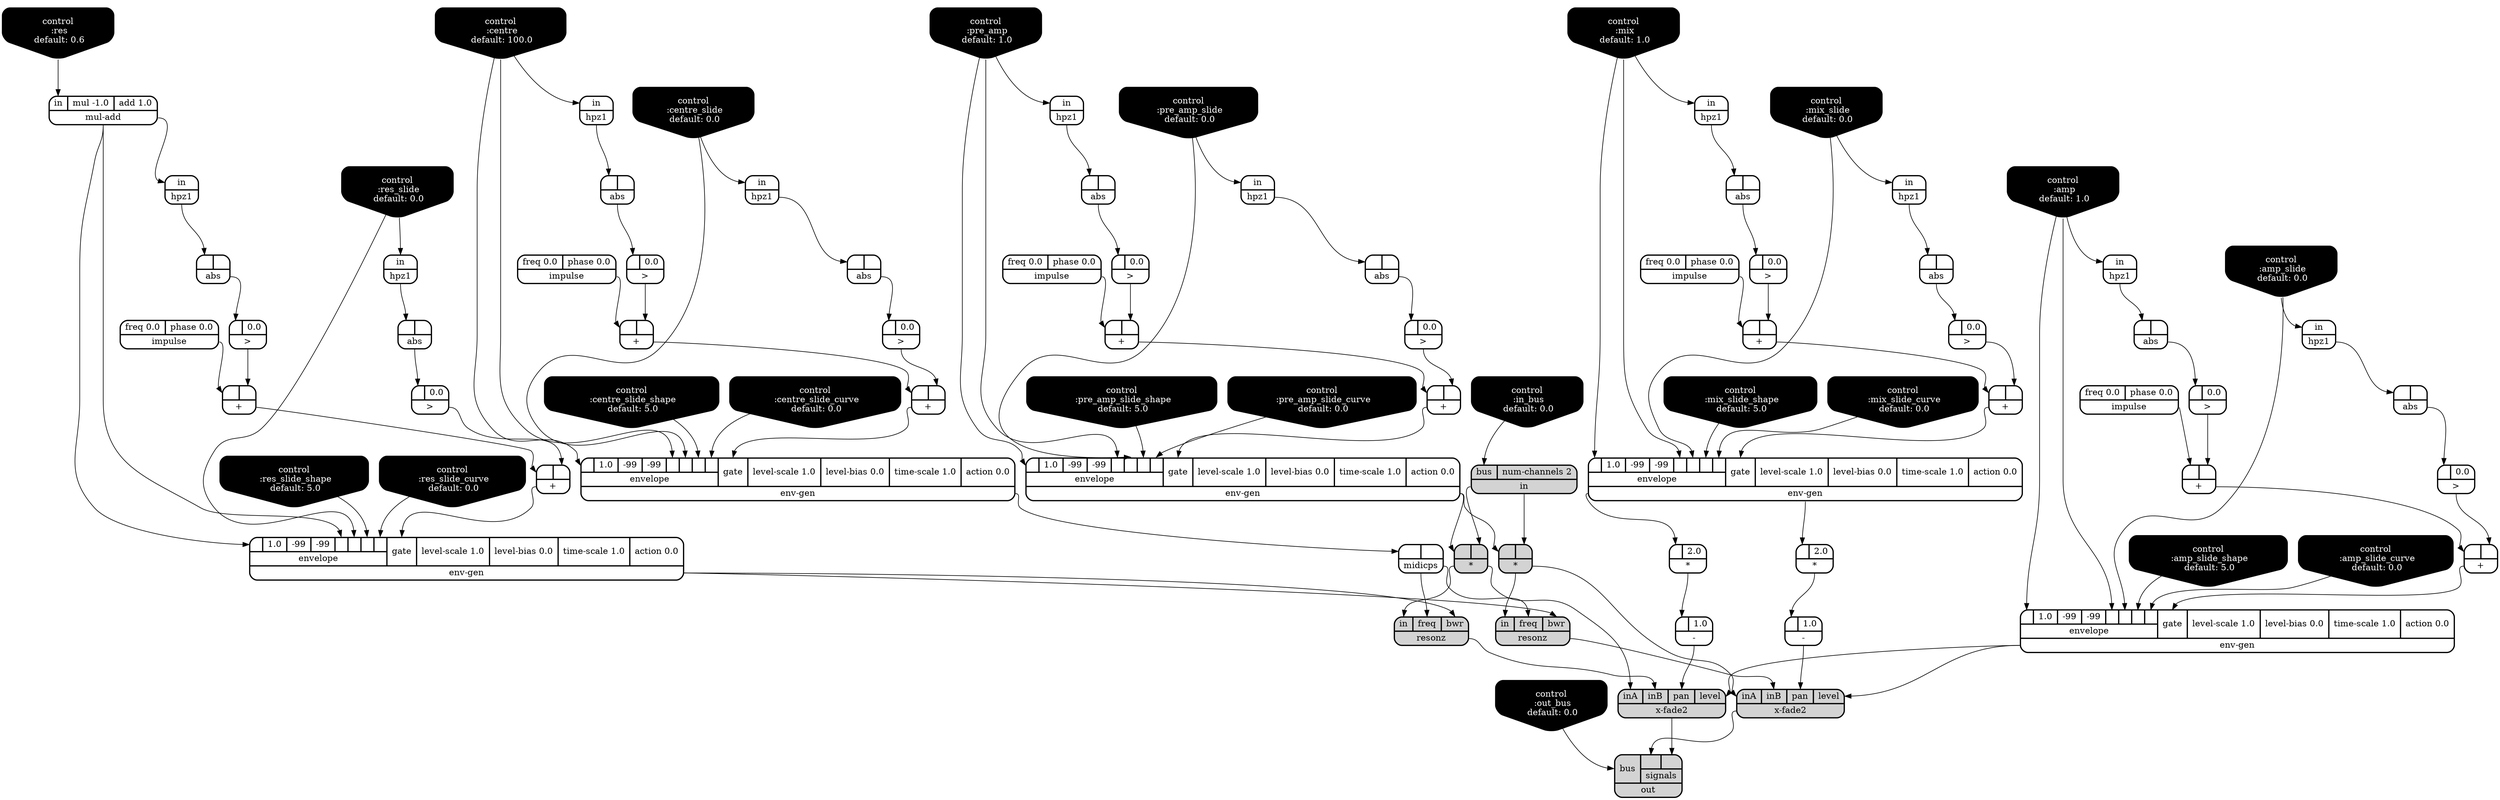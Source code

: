 digraph synthdef {
33 [label = "{{ <a> |<b> } |<__UG_NAME__>* }" style="filled, bold, rounded"  shape=record rankdir=LR];
67 [label = "{{ <a> |<b> 2.0} |<__UG_NAME__>* }" style="bold, rounded" shape=record rankdir=LR];
80 [label = "{{ <a> |<b> 2.0} |<__UG_NAME__>* }" style="bold, rounded" shape=record rankdir=LR];
82 [label = "{{ <a> |<b> } |<__UG_NAME__>* }" style="filled, bold, rounded"  shape=record rankdir=LR];
26 [label = "{{ <a> |<b> } |<__UG_NAME__>+ }" style="bold, rounded" shape=record rankdir=LR];
30 [label = "{{ <a> |<b> } |<__UG_NAME__>+ }" style="bold, rounded" shape=record rankdir=LR];
39 [label = "{{ <a> |<b> } |<__UG_NAME__>+ }" style="bold, rounded" shape=record rankdir=LR];
44 [label = "{{ <a> |<b> } |<__UG_NAME__>+ }" style="bold, rounded" shape=record rankdir=LR];
48 [label = "{{ <a> |<b> } |<__UG_NAME__>+ }" style="bold, rounded" shape=record rankdir=LR];
54 [label = "{{ <a> |<b> } |<__UG_NAME__>+ }" style="bold, rounded" shape=record rankdir=LR];
58 [label = "{{ <a> |<b> } |<__UG_NAME__>+ }" style="bold, rounded" shape=record rankdir=LR];
64 [label = "{{ <a> |<b> } |<__UG_NAME__>+ }" style="bold, rounded" shape=record rankdir=LR];
73 [label = "{{ <a> |<b> } |<__UG_NAME__>+ }" style="bold, rounded" shape=record rankdir=LR];
77 [label = "{{ <a> |<b> } |<__UG_NAME__>+ }" style="bold, rounded" shape=record rankdir=LR];
68 [label = "{{ <a> |<b> 1.0} |<__UG_NAME__>- }" style="bold, rounded" shape=record rankdir=LR];
81 [label = "{{ <a> |<b> 1.0} |<__UG_NAME__>- }" style="bold, rounded" shape=record rankdir=LR];
25 [label = "{{ <a> |<b> 0.0} |<__UG_NAME__>\> }" style="bold, rounded" shape=record rankdir=LR];
29 [label = "{{ <a> |<b> 0.0} |<__UG_NAME__>\> }" style="bold, rounded" shape=record rankdir=LR];
38 [label = "{{ <a> |<b> 0.0} |<__UG_NAME__>\> }" style="bold, rounded" shape=record rankdir=LR];
43 [label = "{{ <a> |<b> 0.0} |<__UG_NAME__>\> }" style="bold, rounded" shape=record rankdir=LR];
47 [label = "{{ <a> |<b> 0.0} |<__UG_NAME__>\> }" style="bold, rounded" shape=record rankdir=LR];
53 [label = "{{ <a> |<b> 0.0} |<__UG_NAME__>\> }" style="bold, rounded" shape=record rankdir=LR];
57 [label = "{{ <a> |<b> 0.0} |<__UG_NAME__>\> }" style="bold, rounded" shape=record rankdir=LR];
63 [label = "{{ <a> |<b> 0.0} |<__UG_NAME__>\> }" style="bold, rounded" shape=record rankdir=LR];
72 [label = "{{ <a> |<b> 0.0} |<__UG_NAME__>\> }" style="bold, rounded" shape=record rankdir=LR];
76 [label = "{{ <a> |<b> 0.0} |<__UG_NAME__>\> }" style="bold, rounded" shape=record rankdir=LR];
24 [label = "{{ <a> |<b> } |<__UG_NAME__>abs }" style="bold, rounded" shape=record rankdir=LR];
28 [label = "{{ <a> |<b> } |<__UG_NAME__>abs }" style="bold, rounded" shape=record rankdir=LR];
37 [label = "{{ <a> |<b> } |<__UG_NAME__>abs }" style="bold, rounded" shape=record rankdir=LR];
42 [label = "{{ <a> |<b> } |<__UG_NAME__>abs }" style="bold, rounded" shape=record rankdir=LR];
46 [label = "{{ <a> |<b> } |<__UG_NAME__>abs }" style="bold, rounded" shape=record rankdir=LR];
52 [label = "{{ <a> |<b> } |<__UG_NAME__>abs }" style="bold, rounded" shape=record rankdir=LR];
56 [label = "{{ <a> |<b> } |<__UG_NAME__>abs }" style="bold, rounded" shape=record rankdir=LR];
62 [label = "{{ <a> |<b> } |<__UG_NAME__>abs }" style="bold, rounded" shape=record rankdir=LR];
71 [label = "{{ <a> |<b> } |<__UG_NAME__>abs }" style="bold, rounded" shape=record rankdir=LR];
75 [label = "{{ <a> |<b> } |<__UG_NAME__>abs }" style="bold, rounded" shape=record rankdir=LR];
0 [label = "control
 :amp
 default: 1.0" shape=invhouse style="rounded, filled, bold" fillcolor=black fontcolor=white ]; 
1 [label = "control
 :amp_slide
 default: 0.0" shape=invhouse style="rounded, filled, bold" fillcolor=black fontcolor=white ]; 
2 [label = "control
 :amp_slide_shape
 default: 5.0" shape=invhouse style="rounded, filled, bold" fillcolor=black fontcolor=white ]; 
3 [label = "control
 :amp_slide_curve
 default: 0.0" shape=invhouse style="rounded, filled, bold" fillcolor=black fontcolor=white ]; 
4 [label = "control
 :mix
 default: 1.0" shape=invhouse style="rounded, filled, bold" fillcolor=black fontcolor=white ]; 
5 [label = "control
 :mix_slide
 default: 0.0" shape=invhouse style="rounded, filled, bold" fillcolor=black fontcolor=white ]; 
6 [label = "control
 :mix_slide_shape
 default: 5.0" shape=invhouse style="rounded, filled, bold" fillcolor=black fontcolor=white ]; 
7 [label = "control
 :mix_slide_curve
 default: 0.0" shape=invhouse style="rounded, filled, bold" fillcolor=black fontcolor=white ]; 
8 [label = "control
 :pre_amp
 default: 1.0" shape=invhouse style="rounded, filled, bold" fillcolor=black fontcolor=white ]; 
9 [label = "control
 :pre_amp_slide
 default: 0.0" shape=invhouse style="rounded, filled, bold" fillcolor=black fontcolor=white ]; 
10 [label = "control
 :pre_amp_slide_shape
 default: 5.0" shape=invhouse style="rounded, filled, bold" fillcolor=black fontcolor=white ]; 
11 [label = "control
 :pre_amp_slide_curve
 default: 0.0" shape=invhouse style="rounded, filled, bold" fillcolor=black fontcolor=white ]; 
12 [label = "control
 :centre
 default: 100.0" shape=invhouse style="rounded, filled, bold" fillcolor=black fontcolor=white ]; 
13 [label = "control
 :centre_slide
 default: 0.0" shape=invhouse style="rounded, filled, bold" fillcolor=black fontcolor=white ]; 
14 [label = "control
 :centre_slide_shape
 default: 5.0" shape=invhouse style="rounded, filled, bold" fillcolor=black fontcolor=white ]; 
15 [label = "control
 :centre_slide_curve
 default: 0.0" shape=invhouse style="rounded, filled, bold" fillcolor=black fontcolor=white ]; 
16 [label = "control
 :res
 default: 0.6" shape=invhouse style="rounded, filled, bold" fillcolor=black fontcolor=white ]; 
17 [label = "control
 :res_slide
 default: 0.0" shape=invhouse style="rounded, filled, bold" fillcolor=black fontcolor=white ]; 
18 [label = "control
 :res_slide_shape
 default: 5.0" shape=invhouse style="rounded, filled, bold" fillcolor=black fontcolor=white ]; 
19 [label = "control
 :res_slide_curve
 default: 0.0" shape=invhouse style="rounded, filled, bold" fillcolor=black fontcolor=white ]; 
20 [label = "control
 :in_bus
 default: 0.0" shape=invhouse style="rounded, filled, bold" fillcolor=black fontcolor=white ]; 
21 [label = "control
 :out_bus
 default: 0.0" shape=invhouse style="rounded, filled, bold" fillcolor=black fontcolor=white ]; 
31 [label = "{{ {{<envelope___control___0>|1.0|-99|-99|<envelope___control___4>|<envelope___control___5>|<envelope___control___6>|<envelope___control___7>}|envelope}|<gate> gate|<level____scale> level-scale 1.0|<level____bias> level-bias 0.0|<time____scale> time-scale 1.0|<action> action 0.0} |<__UG_NAME__>env-gen }" style="bold, rounded" shape=record rankdir=LR];
49 [label = "{{ {{<envelope___control___0>|1.0|-99|-99|<envelope___control___4>|<envelope___control___5>|<envelope___control___6>|<envelope___control___7>}|envelope}|<gate> gate|<level____scale> level-scale 1.0|<level____bias> level-bias 0.0|<time____scale> time-scale 1.0|<action> action 0.0} |<__UG_NAME__>env-gen }" style="bold, rounded" shape=record rankdir=LR];
59 [label = "{{ {{<envelope___control___0>|1.0|-99|-99|<envelope___control___4>|<envelope___control___5>|<envelope___control___6>|<envelope___control___7>}|envelope}|<gate> gate|<level____scale> level-scale 1.0|<level____bias> level-bias 0.0|<time____scale> time-scale 1.0|<action> action 0.0} |<__UG_NAME__>env-gen }" style="bold, rounded" shape=record rankdir=LR];
65 [label = "{{ {{<envelope___mul____add___0>|1.0|-99|-99|<envelope___mul____add___4>|<envelope___control___5>|<envelope___control___6>|<envelope___control___7>}|envelope}|<gate> gate|<level____scale> level-scale 1.0|<level____bias> level-bias 0.0|<time____scale> time-scale 1.0|<action> action 0.0} |<__UG_NAME__>env-gen }" style="bold, rounded" shape=record rankdir=LR];
78 [label = "{{ {{<envelope___control___0>|1.0|-99|-99|<envelope___control___4>|<envelope___control___5>|<envelope___control___6>|<envelope___control___7>}|envelope}|<gate> gate|<level____scale> level-scale 1.0|<level____bias> level-bias 0.0|<time____scale> time-scale 1.0|<action> action 0.0} |<__UG_NAME__>env-gen }" style="bold, rounded" shape=record rankdir=LR];
23 [label = "{{ <in> in} |<__UG_NAME__>hpz1 }" style="bold, rounded" shape=record rankdir=LR];
27 [label = "{{ <in> in} |<__UG_NAME__>hpz1 }" style="bold, rounded" shape=record rankdir=LR];
36 [label = "{{ <in> in} |<__UG_NAME__>hpz1 }" style="bold, rounded" shape=record rankdir=LR];
41 [label = "{{ <in> in} |<__UG_NAME__>hpz1 }" style="bold, rounded" shape=record rankdir=LR];
45 [label = "{{ <in> in} |<__UG_NAME__>hpz1 }" style="bold, rounded" shape=record rankdir=LR];
51 [label = "{{ <in> in} |<__UG_NAME__>hpz1 }" style="bold, rounded" shape=record rankdir=LR];
55 [label = "{{ <in> in} |<__UG_NAME__>hpz1 }" style="bold, rounded" shape=record rankdir=LR];
61 [label = "{{ <in> in} |<__UG_NAME__>hpz1 }" style="bold, rounded" shape=record rankdir=LR];
70 [label = "{{ <in> in} |<__UG_NAME__>hpz1 }" style="bold, rounded" shape=record rankdir=LR];
74 [label = "{{ <in> in} |<__UG_NAME__>hpz1 }" style="bold, rounded" shape=record rankdir=LR];
22 [label = "{{ <freq> freq 0.0|<phase> phase 0.0} |<__UG_NAME__>impulse }" style="bold, rounded" shape=record rankdir=LR];
34 [label = "{{ <freq> freq 0.0|<phase> phase 0.0} |<__UG_NAME__>impulse }" style="bold, rounded" shape=record rankdir=LR];
40 [label = "{{ <freq> freq 0.0|<phase> phase 0.0} |<__UG_NAME__>impulse }" style="bold, rounded" shape=record rankdir=LR];
50 [label = "{{ <freq> freq 0.0|<phase> phase 0.0} |<__UG_NAME__>impulse }" style="bold, rounded" shape=record rankdir=LR];
69 [label = "{{ <freq> freq 0.0|<phase> phase 0.0} |<__UG_NAME__>impulse }" style="bold, rounded" shape=record rankdir=LR];
32 [label = "{{ <bus> bus|<num____channels> num-channels 2} |<__UG_NAME__>in }" style="filled, bold, rounded"  shape=record rankdir=LR];
60 [label = "{{ <a> |<b> } |<__UG_NAME__>midicps }" style="bold, rounded" shape=record rankdir=LR];
35 [label = "{{ <in> in|<mul> mul -1.0|<add> add 1.0} |<__UG_NAME__>mul-add }" style="bold, rounded" shape=record rankdir=LR];
85 [label = "{{ <bus> bus|{{<signals___x____fade2___0>|<signals___x____fade2___1>}|signals}} |<__UG_NAME__>out }" style="filled, bold, rounded"  shape=record rankdir=LR];
66 [label = "{{ <in> in|<freq> freq|<bwr> bwr} |<__UG_NAME__>resonz }" style="filled, bold, rounded"  shape=record rankdir=LR];
83 [label = "{{ <in> in|<freq> freq|<bwr> bwr} |<__UG_NAME__>resonz }" style="filled, bold, rounded"  shape=record rankdir=LR];
79 [label = "{{ <ina> inA|<inb> inB|<pan> pan|<level> level} |<__UG_NAME__>x-fade2 }" style="filled, bold, rounded"  shape=record rankdir=LR];
84 [label = "{{ <ina> inA|<inb> inB|<pan> pan|<level> level} |<__UG_NAME__>x-fade2 }" style="filled, bold, rounded"  shape=record rankdir=LR];

32:__UG_NAME__ -> 33:b ;
31:__UG_NAME__ -> 33:a ;
49:__UG_NAME__ -> 67:a ;
49:__UG_NAME__ -> 80:a ;
32:__UG_NAME__ -> 82:b ;
31:__UG_NAME__ -> 82:a ;
25:__UG_NAME__ -> 26:b ;
22:__UG_NAME__ -> 26:a ;
29:__UG_NAME__ -> 30:b ;
26:__UG_NAME__ -> 30:a ;
38:__UG_NAME__ -> 39:b ;
34:__UG_NAME__ -> 39:a ;
43:__UG_NAME__ -> 44:b ;
40:__UG_NAME__ -> 44:a ;
47:__UG_NAME__ -> 48:b ;
44:__UG_NAME__ -> 48:a ;
53:__UG_NAME__ -> 54:b ;
50:__UG_NAME__ -> 54:a ;
57:__UG_NAME__ -> 58:b ;
54:__UG_NAME__ -> 58:a ;
63:__UG_NAME__ -> 64:b ;
39:__UG_NAME__ -> 64:a ;
72:__UG_NAME__ -> 73:b ;
69:__UG_NAME__ -> 73:a ;
76:__UG_NAME__ -> 77:b ;
73:__UG_NAME__ -> 77:a ;
67:__UG_NAME__ -> 68:a ;
80:__UG_NAME__ -> 81:a ;
24:__UG_NAME__ -> 25:a ;
28:__UG_NAME__ -> 29:a ;
37:__UG_NAME__ -> 38:a ;
42:__UG_NAME__ -> 43:a ;
46:__UG_NAME__ -> 47:a ;
52:__UG_NAME__ -> 53:a ;
56:__UG_NAME__ -> 57:a ;
62:__UG_NAME__ -> 63:a ;
71:__UG_NAME__ -> 72:a ;
75:__UG_NAME__ -> 76:a ;
23:__UG_NAME__ -> 24:a ;
27:__UG_NAME__ -> 28:a ;
36:__UG_NAME__ -> 37:a ;
41:__UG_NAME__ -> 42:a ;
45:__UG_NAME__ -> 46:a ;
51:__UG_NAME__ -> 52:a ;
55:__UG_NAME__ -> 56:a ;
61:__UG_NAME__ -> 62:a ;
70:__UG_NAME__ -> 71:a ;
74:__UG_NAME__ -> 75:a ;
30:__UG_NAME__ -> 31:gate ;
8:__UG_NAME__ -> 31:envelope___control___0 ;
8:__UG_NAME__ -> 31:envelope___control___4 ;
9:__UG_NAME__ -> 31:envelope___control___5 ;
10:__UG_NAME__ -> 31:envelope___control___6 ;
11:__UG_NAME__ -> 31:envelope___control___7 ;
48:__UG_NAME__ -> 49:gate ;
4:__UG_NAME__ -> 49:envelope___control___0 ;
4:__UG_NAME__ -> 49:envelope___control___4 ;
5:__UG_NAME__ -> 49:envelope___control___5 ;
6:__UG_NAME__ -> 49:envelope___control___6 ;
7:__UG_NAME__ -> 49:envelope___control___7 ;
58:__UG_NAME__ -> 59:gate ;
12:__UG_NAME__ -> 59:envelope___control___0 ;
12:__UG_NAME__ -> 59:envelope___control___4 ;
13:__UG_NAME__ -> 59:envelope___control___5 ;
14:__UG_NAME__ -> 59:envelope___control___6 ;
15:__UG_NAME__ -> 59:envelope___control___7 ;
64:__UG_NAME__ -> 65:gate ;
35:__UG_NAME__ -> 65:envelope___mul____add___0 ;
35:__UG_NAME__ -> 65:envelope___mul____add___4 ;
17:__UG_NAME__ -> 65:envelope___control___5 ;
18:__UG_NAME__ -> 65:envelope___control___6 ;
19:__UG_NAME__ -> 65:envelope___control___7 ;
77:__UG_NAME__ -> 78:gate ;
0:__UG_NAME__ -> 78:envelope___control___0 ;
0:__UG_NAME__ -> 78:envelope___control___4 ;
1:__UG_NAME__ -> 78:envelope___control___5 ;
2:__UG_NAME__ -> 78:envelope___control___6 ;
3:__UG_NAME__ -> 78:envelope___control___7 ;
8:__UG_NAME__ -> 23:in ;
9:__UG_NAME__ -> 27:in ;
35:__UG_NAME__ -> 36:in ;
4:__UG_NAME__ -> 41:in ;
5:__UG_NAME__ -> 45:in ;
12:__UG_NAME__ -> 51:in ;
13:__UG_NAME__ -> 55:in ;
17:__UG_NAME__ -> 61:in ;
0:__UG_NAME__ -> 70:in ;
1:__UG_NAME__ -> 74:in ;
20:__UG_NAME__ -> 32:bus ;
59:__UG_NAME__ -> 60:a ;
16:__UG_NAME__ -> 35:in ;
84:__UG_NAME__ -> 85:signals___x____fade2___0 ;
79:__UG_NAME__ -> 85:signals___x____fade2___1 ;
21:__UG_NAME__ -> 85:bus ;
65:__UG_NAME__ -> 66:bwr ;
60:__UG_NAME__ -> 66:freq ;
33:__UG_NAME__ -> 66:in ;
65:__UG_NAME__ -> 83:bwr ;
60:__UG_NAME__ -> 83:freq ;
82:__UG_NAME__ -> 83:in ;
78:__UG_NAME__ -> 79:level ;
68:__UG_NAME__ -> 79:pan ;
66:__UG_NAME__ -> 79:inb ;
33:__UG_NAME__ -> 79:ina ;
78:__UG_NAME__ -> 84:level ;
81:__UG_NAME__ -> 84:pan ;
83:__UG_NAME__ -> 84:inb ;
82:__UG_NAME__ -> 84:ina ;

}